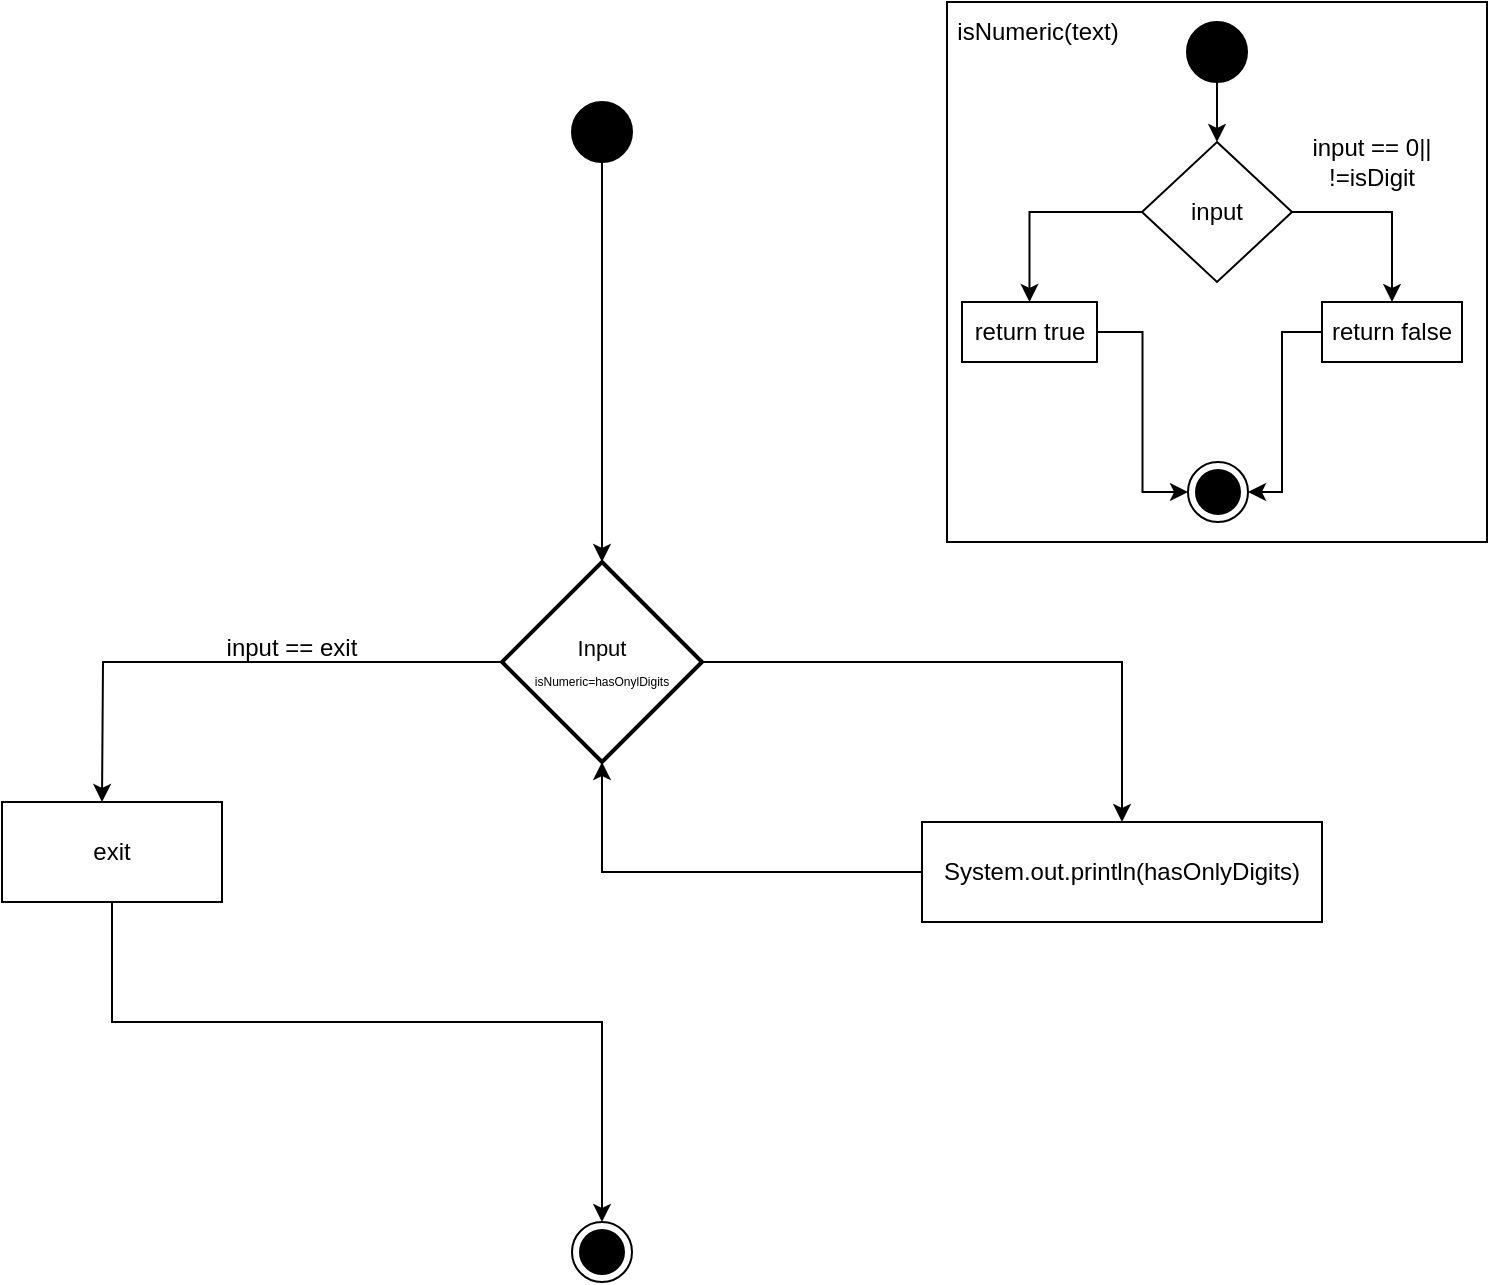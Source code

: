 <mxfile version="25.0.1">
  <diagram name="Page-1" id="Km9lxlsePqVXy1afZFEZ">
    <mxGraphModel dx="1235" dy="632" grid="1" gridSize="10" guides="1" tooltips="1" connect="1" arrows="1" fold="1" page="1" pageScale="1" pageWidth="827" pageHeight="1169" background="none" math="0" shadow="0">
      <root>
        <mxCell id="0" />
        <mxCell id="1" parent="0" />
        <mxCell id="HNWl2DZ0hspPBPbSKBmC-4" value="&lt;div&gt;&lt;br&gt;&lt;/div&gt;" style="whiteSpace=wrap;html=1;aspect=fixed;labelBackgroundColor=none;" vertex="1" parent="1">
          <mxGeometry x="542.5" width="270" height="270" as="geometry" />
        </mxCell>
        <mxCell id="HNWl2DZ0hspPBPbSKBmC-20" style="edgeStyle=orthogonalEdgeStyle;rounded=0;orthogonalLoop=1;jettySize=auto;html=1;" edge="1" parent="1" source="HNWl2DZ0hspPBPbSKBmC-10" target="HNWl2DZ0hspPBPbSKBmC-12">
          <mxGeometry relative="1" as="geometry" />
        </mxCell>
        <mxCell id="HNWl2DZ0hspPBPbSKBmC-10" value="" style="ellipse;fillColor=strokeColor;html=1;" vertex="1" parent="1">
          <mxGeometry x="355" y="50" width="30" height="30" as="geometry" />
        </mxCell>
        <mxCell id="HNWl2DZ0hspPBPbSKBmC-11" value="" style="ellipse;html=1;shape=endState;fillColor=strokeColor;" vertex="1" parent="1">
          <mxGeometry x="355" y="610" width="30" height="30" as="geometry" />
        </mxCell>
        <mxCell id="HNWl2DZ0hspPBPbSKBmC-14" style="edgeStyle=orthogonalEdgeStyle;rounded=0;orthogonalLoop=1;jettySize=auto;html=1;entryX=0.5;entryY=0;entryDx=0;entryDy=0;" edge="1" parent="1" source="HNWl2DZ0hspPBPbSKBmC-12" target="HNWl2DZ0hspPBPbSKBmC-13">
          <mxGeometry relative="1" as="geometry">
            <Array as="points">
              <mxPoint x="630" y="330" />
            </Array>
          </mxGeometry>
        </mxCell>
        <mxCell id="HNWl2DZ0hspPBPbSKBmC-17" style="edgeStyle=orthogonalEdgeStyle;rounded=0;orthogonalLoop=1;jettySize=auto;html=1;" edge="1" parent="1" source="HNWl2DZ0hspPBPbSKBmC-12">
          <mxGeometry relative="1" as="geometry">
            <mxPoint x="120" y="400" as="targetPoint" />
          </mxGeometry>
        </mxCell>
        <mxCell id="HNWl2DZ0hspPBPbSKBmC-12" value="&lt;div&gt;&lt;span style=&quot;font-size: 11px; background-color: initial;&quot;&gt;Input&lt;/span&gt;&lt;/div&gt;&lt;div&gt;&lt;span style=&quot;font-size: 6px;&quot;&gt;isNumeric=hasOnylDigits&lt;/span&gt;&lt;span style=&quot;font-size: 11px; background-color: initial;&quot;&gt;&lt;/span&gt;&lt;/div&gt;" style="strokeWidth=2;html=1;shape=mxgraph.flowchart.decision;whiteSpace=wrap;" vertex="1" parent="1">
          <mxGeometry x="320" y="280" width="100" height="100" as="geometry" />
        </mxCell>
        <mxCell id="HNWl2DZ0hspPBPbSKBmC-13" value="System.out.println(hasOnlyDigits)" style="html=1;whiteSpace=wrap;" vertex="1" parent="1">
          <mxGeometry x="530" y="410" width="200" height="50" as="geometry" />
        </mxCell>
        <mxCell id="HNWl2DZ0hspPBPbSKBmC-16" style="edgeStyle=orthogonalEdgeStyle;rounded=0;orthogonalLoop=1;jettySize=auto;html=1;entryX=0.5;entryY=1;entryDx=0;entryDy=0;entryPerimeter=0;" edge="1" parent="1" source="HNWl2DZ0hspPBPbSKBmC-13" target="HNWl2DZ0hspPBPbSKBmC-12">
          <mxGeometry relative="1" as="geometry" />
        </mxCell>
        <mxCell id="HNWl2DZ0hspPBPbSKBmC-33" style="edgeStyle=orthogonalEdgeStyle;rounded=0;orthogonalLoop=1;jettySize=auto;html=1;entryX=0.5;entryY=0;entryDx=0;entryDy=0;" edge="1" parent="1" source="HNWl2DZ0hspPBPbSKBmC-18" target="HNWl2DZ0hspPBPbSKBmC-11">
          <mxGeometry relative="1" as="geometry">
            <Array as="points">
              <mxPoint x="125" y="510" />
              <mxPoint x="370" y="510" />
            </Array>
          </mxGeometry>
        </mxCell>
        <mxCell id="HNWl2DZ0hspPBPbSKBmC-18" value="exit" style="html=1;whiteSpace=wrap;" vertex="1" parent="1">
          <mxGeometry x="70" y="400" width="110" height="50" as="geometry" />
        </mxCell>
        <mxCell id="HNWl2DZ0hspPBPbSKBmC-19" value="input == exit" style="text;html=1;align=center;verticalAlign=middle;whiteSpace=wrap;rounded=0;" vertex="1" parent="1">
          <mxGeometry x="110" y="313" width="210" height="20" as="geometry" />
        </mxCell>
        <mxCell id="HNWl2DZ0hspPBPbSKBmC-23" value="" style="edgeStyle=orthogonalEdgeStyle;rounded=0;orthogonalLoop=1;jettySize=auto;html=1;" edge="1" parent="1" source="HNWl2DZ0hspPBPbSKBmC-21" target="HNWl2DZ0hspPBPbSKBmC-22">
          <mxGeometry relative="1" as="geometry" />
        </mxCell>
        <mxCell id="HNWl2DZ0hspPBPbSKBmC-28" value="" style="edgeStyle=orthogonalEdgeStyle;rounded=0;orthogonalLoop=1;jettySize=auto;html=1;" edge="1" parent="1" source="HNWl2DZ0hspPBPbSKBmC-21" target="HNWl2DZ0hspPBPbSKBmC-27">
          <mxGeometry relative="1" as="geometry" />
        </mxCell>
        <mxCell id="HNWl2DZ0hspPBPbSKBmC-21" value="input" style="rhombus;whiteSpace=wrap;html=1;" vertex="1" parent="1">
          <mxGeometry x="640" y="70" width="75" height="70" as="geometry" />
        </mxCell>
        <mxCell id="HNWl2DZ0hspPBPbSKBmC-31" style="edgeStyle=orthogonalEdgeStyle;rounded=0;orthogonalLoop=1;jettySize=auto;html=1;entryX=1;entryY=0.5;entryDx=0;entryDy=0;" edge="1" parent="1" source="HNWl2DZ0hspPBPbSKBmC-22" target="HNWl2DZ0hspPBPbSKBmC-29">
          <mxGeometry relative="1" as="geometry">
            <Array as="points">
              <mxPoint x="710" y="165" />
              <mxPoint x="710" y="245" />
            </Array>
          </mxGeometry>
        </mxCell>
        <mxCell id="HNWl2DZ0hspPBPbSKBmC-22" value="return false" style="whiteSpace=wrap;html=1;" vertex="1" parent="1">
          <mxGeometry x="730" y="150" width="70" height="30" as="geometry" />
        </mxCell>
        <mxCell id="HNWl2DZ0hspPBPbSKBmC-25" style="edgeStyle=orthogonalEdgeStyle;rounded=0;orthogonalLoop=1;jettySize=auto;html=1;entryX=0.5;entryY=0;entryDx=0;entryDy=0;" edge="1" parent="1" source="HNWl2DZ0hspPBPbSKBmC-24" target="HNWl2DZ0hspPBPbSKBmC-21">
          <mxGeometry relative="1" as="geometry" />
        </mxCell>
        <mxCell id="HNWl2DZ0hspPBPbSKBmC-24" value="" style="ellipse;fillColor=strokeColor;html=1;" vertex="1" parent="1">
          <mxGeometry x="662.5" y="10" width="30" height="30" as="geometry" />
        </mxCell>
        <mxCell id="HNWl2DZ0hspPBPbSKBmC-26" value="input == 0|| !=isDigit" style="text;html=1;align=center;verticalAlign=middle;whiteSpace=wrap;rounded=0;" vertex="1" parent="1">
          <mxGeometry x="710" y="80" width="90" as="geometry" />
        </mxCell>
        <mxCell id="HNWl2DZ0hspPBPbSKBmC-30" style="edgeStyle=orthogonalEdgeStyle;rounded=0;orthogonalLoop=1;jettySize=auto;html=1;entryX=0;entryY=0.5;entryDx=0;entryDy=0;" edge="1" parent="1" source="HNWl2DZ0hspPBPbSKBmC-27" target="HNWl2DZ0hspPBPbSKBmC-29">
          <mxGeometry relative="1" as="geometry" />
        </mxCell>
        <mxCell id="HNWl2DZ0hspPBPbSKBmC-27" value="return true" style="whiteSpace=wrap;html=1;" vertex="1" parent="1">
          <mxGeometry x="550" y="150" width="67.5" height="30" as="geometry" />
        </mxCell>
        <mxCell id="HNWl2DZ0hspPBPbSKBmC-29" value="" style="ellipse;html=1;shape=endState;fillColor=strokeColor;" vertex="1" parent="1">
          <mxGeometry x="663" y="230" width="30" height="30" as="geometry" />
        </mxCell>
        <mxCell id="HNWl2DZ0hspPBPbSKBmC-32" value="isNumeric(text)" style="text;html=1;align=center;verticalAlign=middle;whiteSpace=wrap;rounded=0;" vertex="1" parent="1">
          <mxGeometry x="557.5" width="60" height="30" as="geometry" />
        </mxCell>
      </root>
    </mxGraphModel>
  </diagram>
</mxfile>
